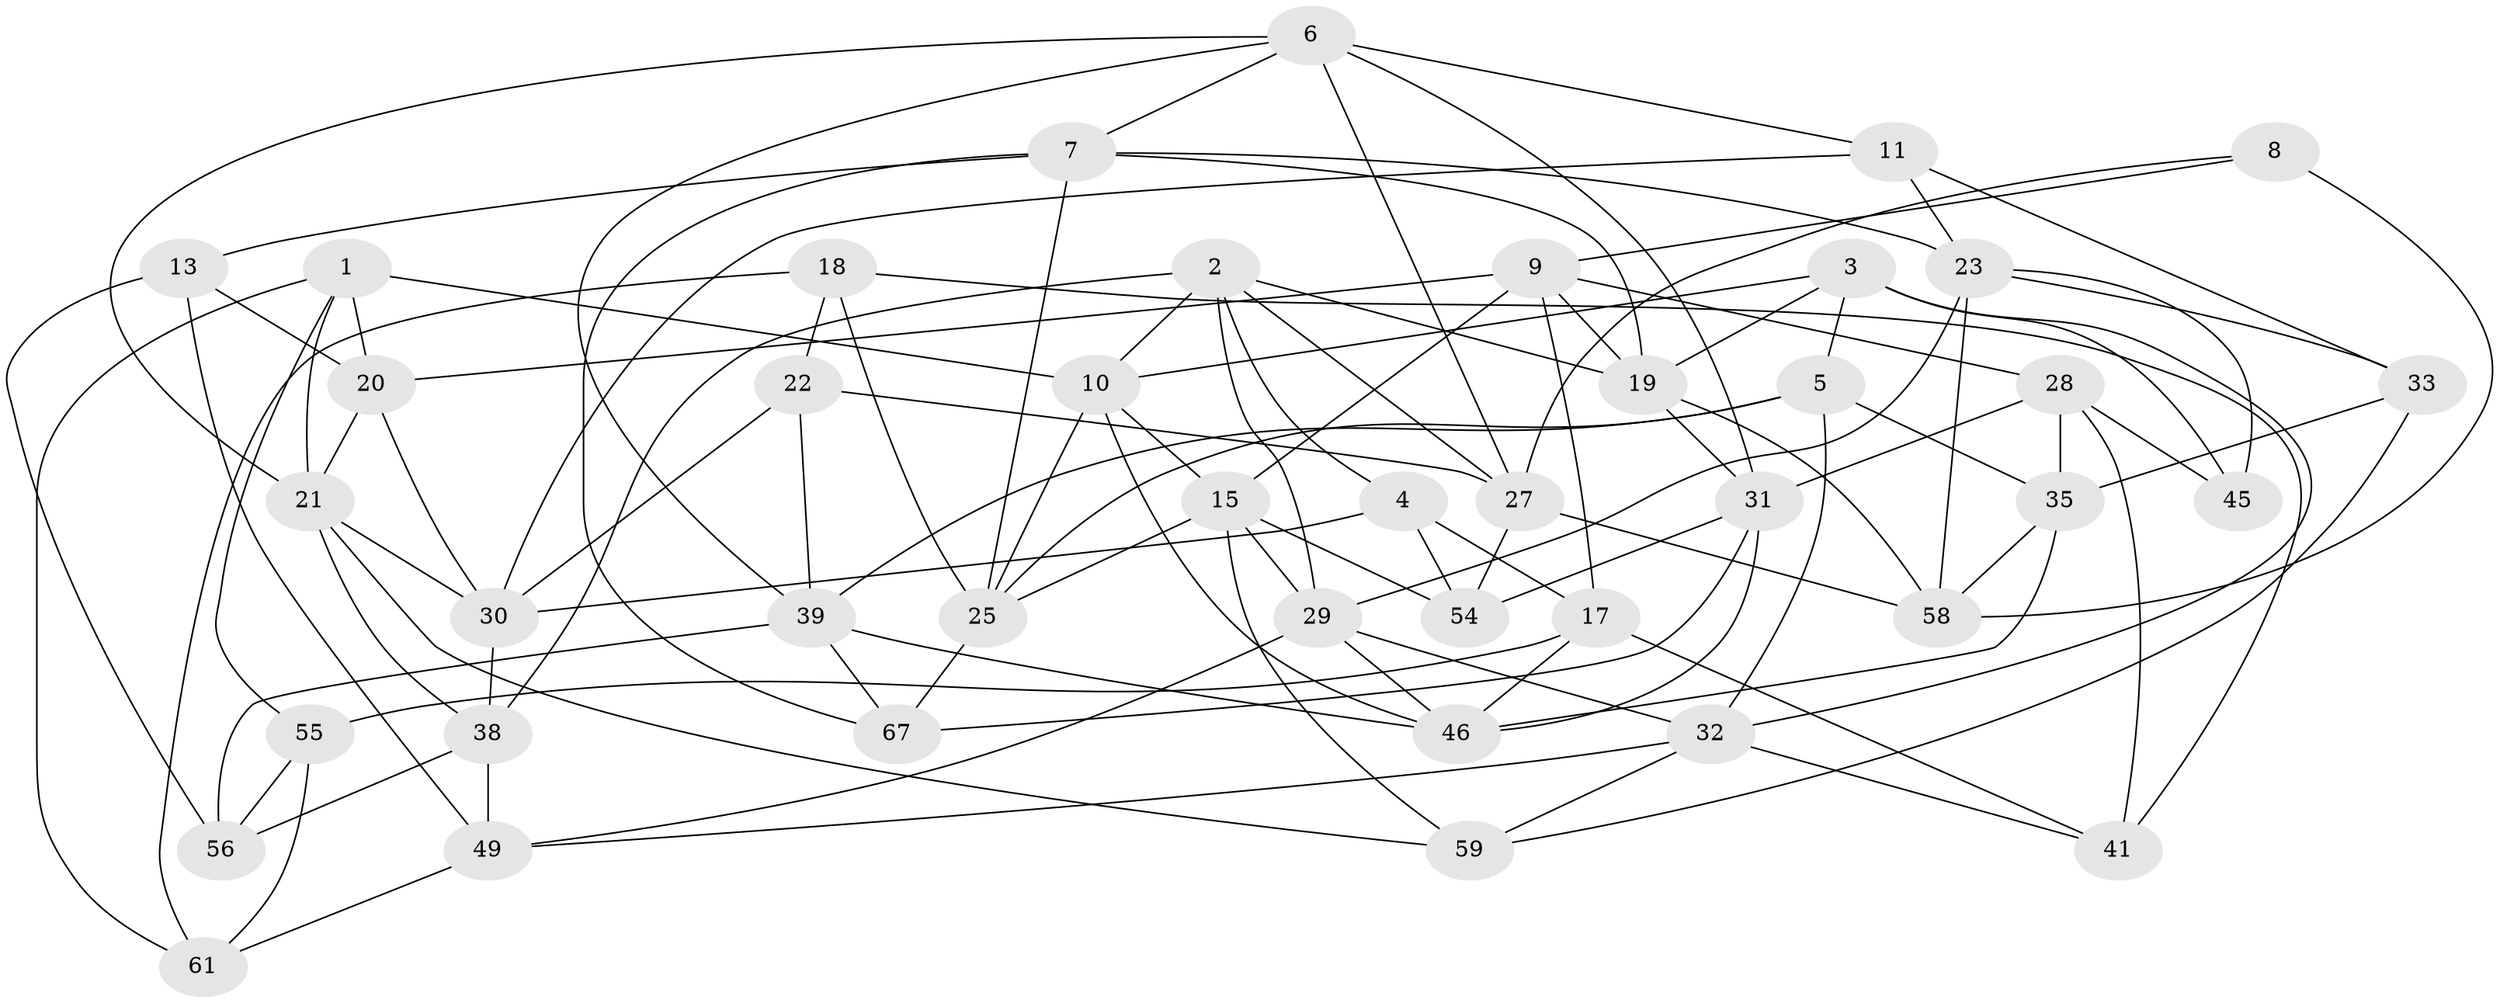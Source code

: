 // original degree distribution, {4: 1.0}
// Generated by graph-tools (version 1.1) at 2025/11/02/27/25 16:11:48]
// undirected, 42 vertices, 105 edges
graph export_dot {
graph [start="1"]
  node [color=gray90,style=filled];
  1 [super="+47"];
  2 [super="+68"];
  3 [super="+26"];
  4;
  5 [super="+69"];
  6 [super="+16"];
  7 [super="+12"];
  8;
  9 [super="+36"];
  10 [super="+14"];
  11;
  13;
  15 [super="+52"];
  17 [super="+53"];
  18;
  19 [super="+70"];
  20 [super="+44"];
  21 [super="+65"];
  22;
  23 [super="+24"];
  25 [super="+40"];
  27 [super="+63"];
  28 [super="+34"];
  29 [super="+37"];
  30 [super="+57"];
  31 [super="+51"];
  32 [super="+62"];
  33;
  35 [super="+42"];
  38 [super="+43"];
  39 [super="+66"];
  41 [super="+48"];
  45;
  46 [super="+50"];
  49 [super="+60"];
  54;
  55;
  56;
  58 [super="+64"];
  59;
  61;
  67;
  1 -- 21;
  1 -- 20 [weight=2];
  1 -- 61;
  1 -- 55;
  1 -- 10;
  2 -- 38;
  2 -- 27;
  2 -- 10;
  2 -- 4;
  2 -- 29;
  2 -- 19;
  3 -- 45 [weight=2];
  3 -- 32;
  3 -- 10;
  3 -- 19;
  3 -- 5;
  4 -- 54;
  4 -- 30;
  4 -- 17;
  5 -- 32;
  5 -- 25;
  5 -- 39;
  5 -- 35 [weight=2];
  6 -- 7;
  6 -- 31;
  6 -- 39;
  6 -- 27;
  6 -- 11;
  6 -- 21;
  7 -- 67;
  7 -- 25;
  7 -- 19;
  7 -- 13;
  7 -- 23;
  8 -- 58 [weight=2];
  8 -- 27;
  8 -- 9;
  9 -- 17;
  9 -- 20;
  9 -- 28;
  9 -- 15;
  9 -- 19;
  10 -- 25;
  10 -- 46;
  10 -- 15;
  11 -- 23;
  11 -- 30;
  11 -- 33;
  13 -- 56;
  13 -- 49;
  13 -- 20;
  15 -- 59;
  15 -- 29;
  15 -- 54;
  15 -- 25;
  17 -- 55;
  17 -- 46;
  17 -- 41 [weight=2];
  18 -- 22;
  18 -- 61;
  18 -- 25;
  18 -- 41;
  19 -- 58;
  19 -- 31;
  20 -- 30;
  20 -- 21;
  21 -- 59;
  21 -- 30;
  21 -- 38;
  22 -- 27;
  22 -- 30;
  22 -- 39;
  23 -- 33;
  23 -- 45;
  23 -- 29;
  23 -- 58;
  25 -- 67;
  27 -- 54;
  27 -- 58;
  28 -- 31;
  28 -- 45;
  28 -- 41 [weight=2];
  28 -- 35;
  29 -- 46;
  29 -- 32;
  29 -- 49;
  30 -- 38;
  31 -- 54;
  31 -- 46;
  31 -- 67;
  32 -- 41;
  32 -- 59;
  32 -- 49;
  33 -- 59;
  33 -- 35;
  35 -- 58;
  35 -- 46;
  38 -- 56;
  38 -- 49 [weight=2];
  39 -- 56;
  39 -- 67;
  39 -- 46;
  49 -- 61;
  55 -- 61;
  55 -- 56;
}
